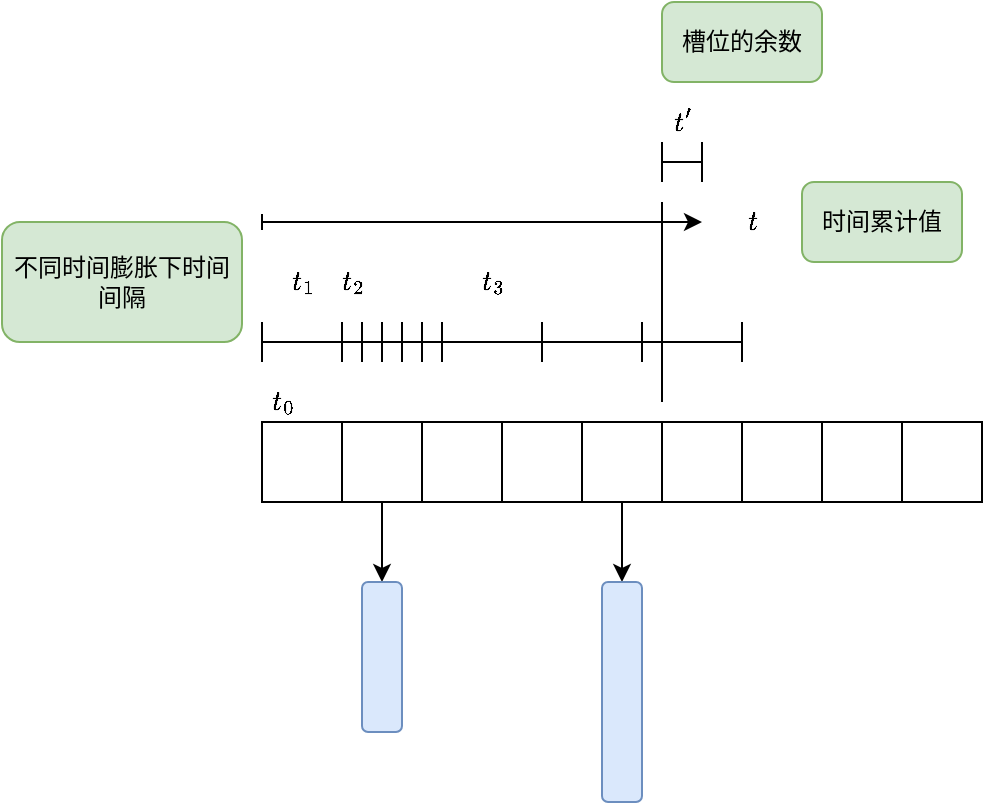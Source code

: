 <mxfile version="16.0.2" type="device"><diagram id="iQNioOciRcOgVe1g-Gcl" name="第 1 页"><mxGraphModel dx="918" dy="721" grid="1" gridSize="10" guides="1" tooltips="1" connect="1" arrows="1" fold="1" page="1" pageScale="1" pageWidth="827" pageHeight="1169" math="1" shadow="0"><root><mxCell id="0"/><mxCell id="1" parent="0"/><mxCell id="G1n5DDyqMQX93p-GKyPl-1" value="" style="rounded=0;whiteSpace=wrap;html=1;" vertex="1" parent="1"><mxGeometry x="170" y="480" width="40" height="40" as="geometry"/></mxCell><mxCell id="G1n5DDyqMQX93p-GKyPl-3" style="edgeStyle=orthogonalEdgeStyle;rounded=0;orthogonalLoop=1;jettySize=auto;html=1;" edge="1" parent="1" source="G1n5DDyqMQX93p-GKyPl-4" target="G1n5DDyqMQX93p-GKyPl-22"><mxGeometry relative="1" as="geometry"/></mxCell><mxCell id="G1n5DDyqMQX93p-GKyPl-4" value="" style="rounded=0;whiteSpace=wrap;html=1;" vertex="1" parent="1"><mxGeometry x="210" y="480" width="40" height="40" as="geometry"/></mxCell><mxCell id="G1n5DDyqMQX93p-GKyPl-6" value="" style="rounded=0;whiteSpace=wrap;html=1;" vertex="1" parent="1"><mxGeometry x="250" y="480" width="40" height="40" as="geometry"/></mxCell><mxCell id="G1n5DDyqMQX93p-GKyPl-8" value="" style="rounded=0;whiteSpace=wrap;html=1;" vertex="1" parent="1"><mxGeometry x="290" y="480" width="40" height="40" as="geometry"/></mxCell><mxCell id="G1n5DDyqMQX93p-GKyPl-10" style="edgeStyle=orthogonalEdgeStyle;rounded=0;orthogonalLoop=1;jettySize=auto;html=1;" edge="1" parent="1" source="G1n5DDyqMQX93p-GKyPl-11" target="G1n5DDyqMQX93p-GKyPl-23"><mxGeometry relative="1" as="geometry"/></mxCell><mxCell id="G1n5DDyqMQX93p-GKyPl-11" value="" style="rounded=0;whiteSpace=wrap;html=1;" vertex="1" parent="1"><mxGeometry x="330" y="480" width="40" height="40" as="geometry"/></mxCell><mxCell id="G1n5DDyqMQX93p-GKyPl-13" value="" style="rounded=0;whiteSpace=wrap;html=1;" vertex="1" parent="1"><mxGeometry x="370" y="480" width="40" height="40" as="geometry"/></mxCell><mxCell id="G1n5DDyqMQX93p-GKyPl-15" value="" style="rounded=0;whiteSpace=wrap;html=1;" vertex="1" parent="1"><mxGeometry x="410" y="480" width="40" height="40" as="geometry"/></mxCell><mxCell id="G1n5DDyqMQX93p-GKyPl-18" value="" style="rounded=0;whiteSpace=wrap;html=1;" vertex="1" parent="1"><mxGeometry x="450" y="480" width="40" height="40" as="geometry"/></mxCell><mxCell id="G1n5DDyqMQX93p-GKyPl-20" value="" style="rounded=0;whiteSpace=wrap;html=1;" vertex="1" parent="1"><mxGeometry x="490" y="480" width="40" height="40" as="geometry"/></mxCell><mxCell id="G1n5DDyqMQX93p-GKyPl-22" value="" style="rounded=1;whiteSpace=wrap;html=1;fillColor=#dae8fc;strokeColor=#6c8ebf;" vertex="1" parent="1"><mxGeometry x="220" y="560" width="20" height="75" as="geometry"/></mxCell><mxCell id="G1n5DDyqMQX93p-GKyPl-23" value="" style="rounded=1;whiteSpace=wrap;html=1;fillColor=#dae8fc;strokeColor=#6c8ebf;" vertex="1" parent="1"><mxGeometry x="340" y="560" width="20" height="110" as="geometry"/></mxCell><mxCell id="G1n5DDyqMQX93p-GKyPl-25" value="$$t_0$$" style="text;html=1;align=center;verticalAlign=middle;resizable=0;points=[];autosize=1;strokeColor=none;fillColor=none;" vertex="1" parent="1"><mxGeometry x="150" y="460" width="60" height="20" as="geometry"/></mxCell><mxCell id="G1n5DDyqMQX93p-GKyPl-26" value="" style="shape=crossbar;whiteSpace=wrap;html=1;rounded=1;fillColor=#B3B3B3;" vertex="1" parent="1"><mxGeometry x="170" y="430" width="40" height="20" as="geometry"/></mxCell><mxCell id="G1n5DDyqMQX93p-GKyPl-27" value="$$t_1$$" style="text;html=1;align=center;verticalAlign=middle;resizable=0;points=[];autosize=1;strokeColor=none;fillColor=none;" vertex="1" parent="1"><mxGeometry x="160" y="400" width="60" height="20" as="geometry"/></mxCell><mxCell id="G1n5DDyqMQX93p-GKyPl-28" value="" style="shape=crossbar;whiteSpace=wrap;html=1;rounded=1;fillColor=#B3B3B3;" vertex="1" parent="1"><mxGeometry x="210" y="430" width="10" height="20" as="geometry"/></mxCell><mxCell id="G1n5DDyqMQX93p-GKyPl-29" value="$$t_2$$" style="text;html=1;align=center;verticalAlign=middle;resizable=0;points=[];autosize=1;strokeColor=none;fillColor=none;" vertex="1" parent="1"><mxGeometry x="185" y="400" width="60" height="20" as="geometry"/></mxCell><mxCell id="G1n5DDyqMQX93p-GKyPl-30" value="" style="shape=crossbar;whiteSpace=wrap;html=1;rounded=1;fillColor=#B3B3B3;" vertex="1" parent="1"><mxGeometry x="260" y="430" width="50" height="20" as="geometry"/></mxCell><mxCell id="G1n5DDyqMQX93p-GKyPl-31" value="$$t_3$$" style="text;html=1;align=center;verticalAlign=middle;resizable=0;points=[];autosize=1;strokeColor=none;fillColor=none;" vertex="1" parent="1"><mxGeometry x="255" y="400" width="60" height="20" as="geometry"/></mxCell><mxCell id="G1n5DDyqMQX93p-GKyPl-32" value="" style="shape=crossbar;whiteSpace=wrap;html=1;rounded=1;fillColor=#B3B3B3;" vertex="1" parent="1"><mxGeometry x="220" y="430" width="10" height="20" as="geometry"/></mxCell><mxCell id="G1n5DDyqMQX93p-GKyPl-33" value="" style="shape=crossbar;whiteSpace=wrap;html=1;rounded=1;fillColor=#B3B3B3;" vertex="1" parent="1"><mxGeometry x="230" y="430" width="10" height="20" as="geometry"/></mxCell><mxCell id="G1n5DDyqMQX93p-GKyPl-34" value="" style="shape=crossbar;whiteSpace=wrap;html=1;rounded=1;fillColor=#B3B3B3;" vertex="1" parent="1"><mxGeometry x="240" y="430" width="10" height="20" as="geometry"/></mxCell><mxCell id="G1n5DDyqMQX93p-GKyPl-35" value="" style="shape=crossbar;whiteSpace=wrap;html=1;rounded=1;fillColor=#B3B3B3;" vertex="1" parent="1"><mxGeometry x="250" y="430" width="10" height="20" as="geometry"/></mxCell><mxCell id="G1n5DDyqMQX93p-GKyPl-36" value="" style="shape=crossbar;whiteSpace=wrap;html=1;rounded=1;fillColor=#B3B3B3;" vertex="1" parent="1"><mxGeometry x="310" y="430" width="50" height="20" as="geometry"/></mxCell><mxCell id="G1n5DDyqMQX93p-GKyPl-37" value="" style="shape=crossbar;whiteSpace=wrap;html=1;rounded=1;fillColor=#B3B3B3;" vertex="1" parent="1"><mxGeometry x="360" y="430" width="50" height="20" as="geometry"/></mxCell><mxCell id="G1n5DDyqMQX93p-GKyPl-38" value="" style="endArrow=classic;html=1;rounded=0;startArrow=baseDash;startFill=0;" edge="1" parent="1"><mxGeometry width="50" height="50" relative="1" as="geometry"><mxPoint x="170" y="380" as="sourcePoint"/><mxPoint x="390" y="380" as="targetPoint"/></mxGeometry></mxCell><mxCell id="G1n5DDyqMQX93p-GKyPl-39" value="$$t$$" style="text;html=1;align=center;verticalAlign=middle;resizable=0;points=[];autosize=1;strokeColor=none;fillColor=none;" vertex="1" parent="1"><mxGeometry x="390" y="370" width="50" height="20" as="geometry"/></mxCell><mxCell id="G1n5DDyqMQX93p-GKyPl-41" value="" style="endArrow=none;html=1;rounded=0;" edge="1" parent="1"><mxGeometry width="50" height="50" relative="1" as="geometry"><mxPoint x="370" y="470" as="sourcePoint"/><mxPoint x="370" y="370" as="targetPoint"/></mxGeometry></mxCell><mxCell id="G1n5DDyqMQX93p-GKyPl-42" value="" style="shape=crossbar;whiteSpace=wrap;html=1;rounded=1;" vertex="1" parent="1"><mxGeometry x="370" y="340" width="20" height="20" as="geometry"/></mxCell><mxCell id="G1n5DDyqMQX93p-GKyPl-43" value="$$t'$$" style="text;html=1;align=center;verticalAlign=middle;resizable=0;points=[];autosize=1;strokeColor=none;fillColor=none;" vertex="1" parent="1"><mxGeometry x="355" y="320" width="50" height="20" as="geometry"/></mxCell><mxCell id="G1n5DDyqMQX93p-GKyPl-45" value="&lt;span&gt;不同时间膨胀下时间间隔&lt;/span&gt;" style="rounded=1;whiteSpace=wrap;html=1;fillColor=#d5e8d4;strokeColor=#82b366;" vertex="1" parent="1"><mxGeometry x="40" y="380" width="120" height="60" as="geometry"/></mxCell><mxCell id="G1n5DDyqMQX93p-GKyPl-46" value="&lt;span&gt;时间累计值&lt;/span&gt;" style="rounded=1;whiteSpace=wrap;html=1;fillColor=#d5e8d4;strokeColor=#82b366;" vertex="1" parent="1"><mxGeometry x="440" y="360" width="80" height="40" as="geometry"/></mxCell><mxCell id="G1n5DDyqMQX93p-GKyPl-47" value="槽位的余数" style="rounded=1;whiteSpace=wrap;html=1;fillColor=#d5e8d4;strokeColor=#82b366;" vertex="1" parent="1"><mxGeometry x="370" y="270" width="80" height="40" as="geometry"/></mxCell></root></mxGraphModel></diagram></mxfile>